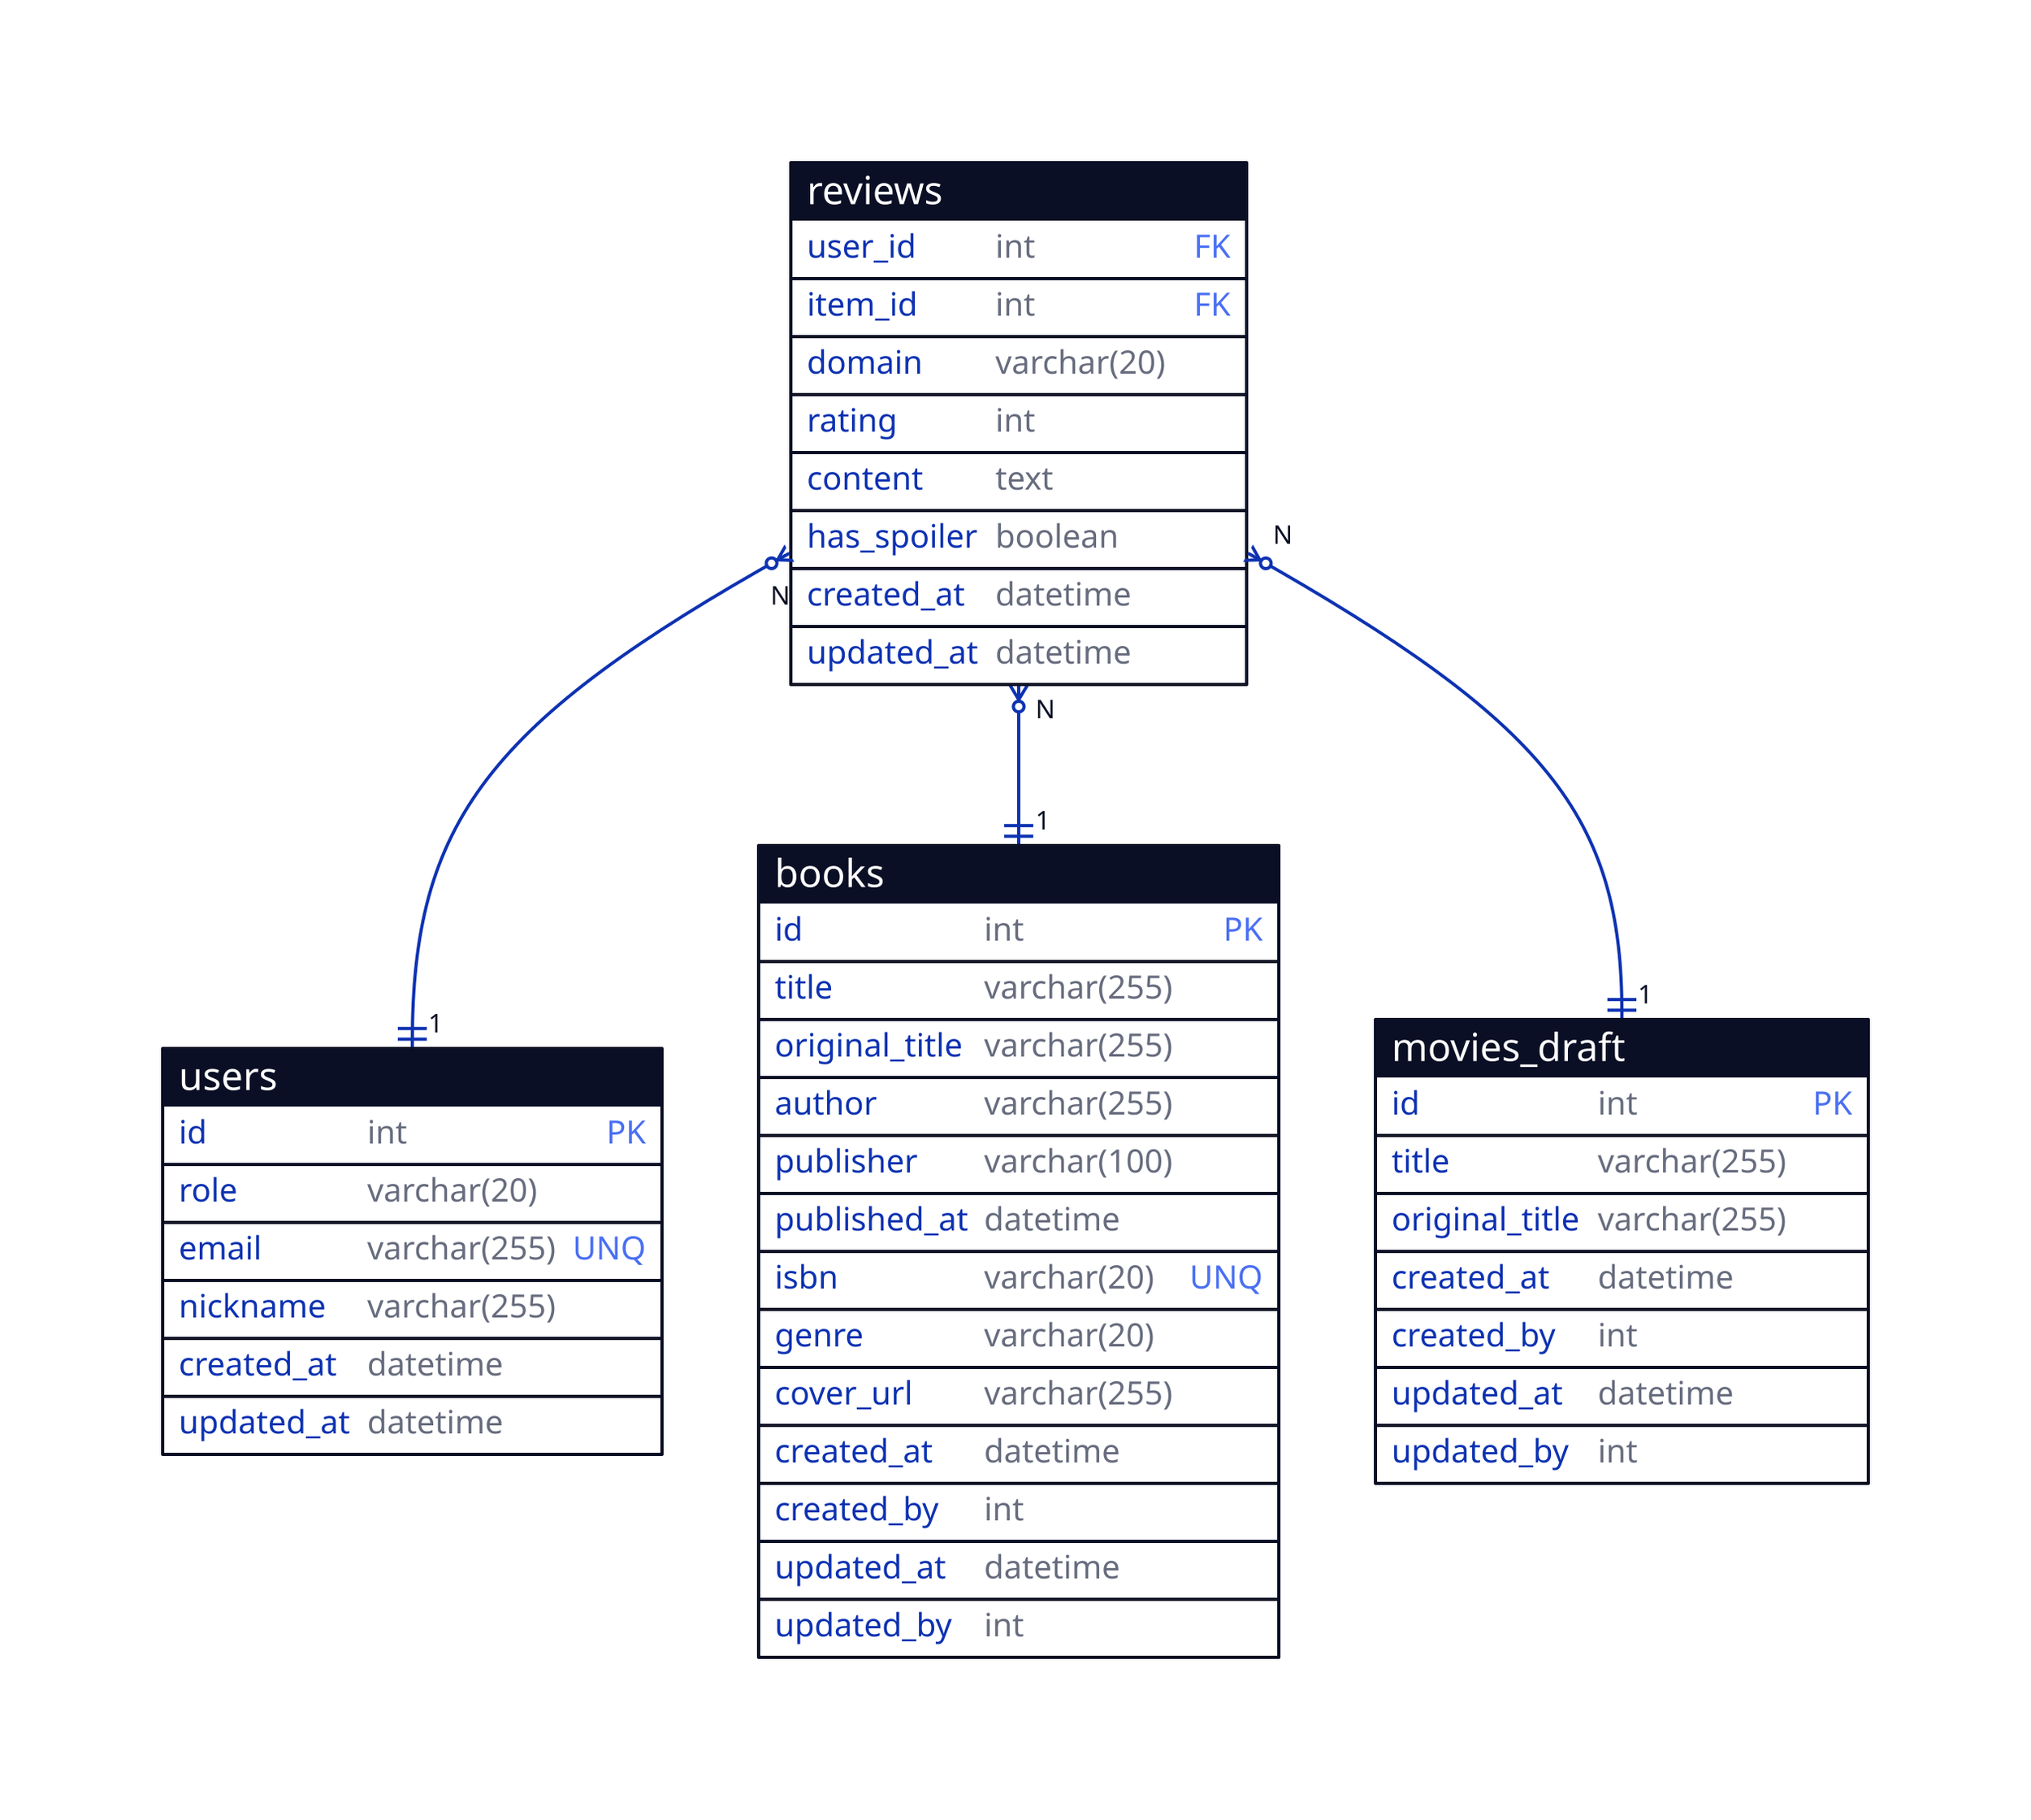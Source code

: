 users: {
  shape: sql_table

  id: int { constraint: primary_key }

  role: varchar(20)
  email: varchar(255) { constraint: unique }
  nickname: varchar(255)

  created_at: datetime
  updated_at: datetime
}

books: {
  shape: sql_table

  id: int { constraint: primary_key }

  title: varchar(255)
  original_title: varchar(255)
  author: varchar(255)
  publisher: varchar(100)
  published_at: datetime

  isbn: varchar(20) { constraint: unique }
  genre: varchar(20)
  cover_url: varchar(255)

  created_at: datetime
  created_by: int
  updated_at: datetime
  updated_by: int
}

movies_draft: {
  shape: sql_table

  id: int { constraint: primary_key }

  title: varchar(255)
  original_title: varchar(255)

  created_at: datetime
  created_by: int
  updated_at: datetime
  updated_by: int
}

reviews: {
  shape: sql_table

  user_id: int { constraint: foreign_key }
  item_id: int { constraint: foreign_key }
  domain: varchar(20)

  rating: int
  content: text
  has_spoiler: boolean

  created_at: datetime
  updated_at: datetime
}

reviews.user_id <-> users.id {
  source-arrowhead: N {
    shape: cf-many
  }
  target-arrowhead: 1 {
    shape: cf-one-required
  }
}
reviews.item_id <-> books.id {
  source-arrowhead: N {
    shape: cf-many
  }
  target-arrowhead: 1 {
    shape: cf-one-required
  }
}
reviews.item_id <-> movies_draft.id {
  source-arrowhead: N {
    shape: cf-many
  }
  target-arrowhead: 1 {
    shape: cf-one-required
  }
}